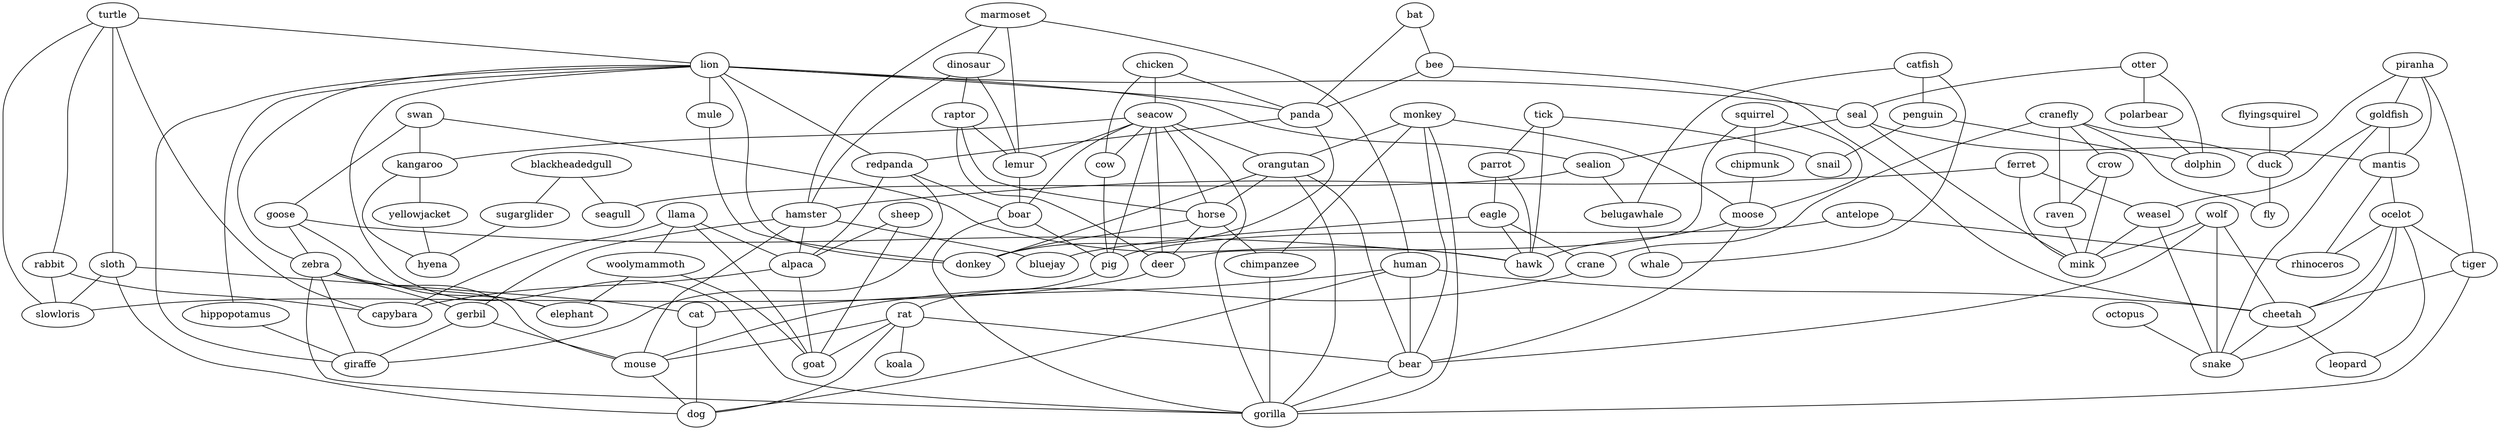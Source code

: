 strict graph  {
	antelope -- pig	 [weight=1];
	antelope -- rhinoceros	 [weight=1];
	llama -- alpaca	 [weight=1];
	llama -- woolymammoth	 [weight=1];
	llama -- capybara	 [weight=1];
	llama -- goat	 [weight=1];
	blackheadedgull -- sugarglider	 [weight=1];
	blackheadedgull -- seagull	 [weight=1];
	chicken -- seacow	 [weight=1];
	chicken -- panda	 [weight=1];
	chicken -- cow	 [weight=1];
	tick -- parrot	 [weight=1];
	tick -- snail	 [weight=1];
	tick -- hawk	 [weight=1];
	swan -- goose	 [weight=1];
	swan -- kangaroo	 [weight=1];
	swan -- hawk	 [weight=1];
	otter -- seal	 [weight=1];
	otter -- polarbear	 [weight=1];
	otter -- dolphin	 [weight=1];
	catfish -- belugawhale	 [weight=1];
	catfish -- penguin	 [weight=1];
	catfish -- whale	 [weight=1];
	bat -- bee	 [weight=1];
	bat -- panda	 [weight=1];
	parrot -- eagle	 [weight=1];
	parrot -- hawk	 [weight=1];
	cranefly -- crow	 [weight=1];
	cranefly -- duck	 [weight=1];
	cranefly -- crane	 [weight=1];
	cranefly -- fly	 [weight=1];
	cranefly -- raven	 [weight=1];
	marmoset -- dinosaur	 [weight=1];
	marmoset -- human	 [weight=1];
	marmoset -- lemur	 [weight=1];
	marmoset -- hamster	 [weight=1];
	dinosaur -- raptor	 [weight=1];
	dinosaur -- lemur	 [weight=1];
	dinosaur -- hamster	 [weight=1];
	turtle -- lion	 [weight=1];
	turtle -- sloth	 [weight=1];
	turtle -- rabbit	 [weight=1];
	turtle -- slowloris	 [weight=1];
	turtle -- capybara	 [weight=1];
	human -- cat	 [weight=1];
	human -- cheetah	 [weight=1];
	human -- bear	 [weight=1];
	human -- dog	 [weight=1];
	crow -- raven	 [weight=1];
	crow -- mink	 [weight=1];
	ferret -- hamster	 [weight=1];
	ferret -- weasel	 [weight=1];
	ferret -- mink	 [weight=1];
	goose -- zebra	 [weight=1];
	goose -- elephant	 [weight=1];
	goose -- hawk	 [weight=1];
	lion -- zebra	 [weight=1];
	lion -- seal	 [weight=1];
	lion -- panda	 [weight=1];
	lion -- hippopotamus	 [weight=1];
	lion -- sealion	 [weight=1];
	lion -- mule	 [weight=1];
	lion -- redpanda	 [weight=1];
	lion -- donkey	 [weight=1];
	lion -- gorilla	 [weight=1];
	lion -- giraffe	 [weight=1];
	zebra -- gerbil	 [weight=1];
	zebra -- mouse	 [weight=1];
	zebra -- elephant	 [weight=1];
	zebra -- gorilla	 [weight=1];
	zebra -- giraffe	 [weight=1];
	seal -- sealion	 [weight=1];
	seal -- mantis	 [weight=1];
	seal -- mink	 [weight=1];
	seacow -- kangaroo	 [weight=1];
	seacow -- lemur	 [weight=1];
	seacow -- orangutan	 [weight=1];
	seacow -- boar	 [weight=1];
	seacow -- horse	 [weight=1];
	seacow -- cow	 [weight=1];
	seacow -- deer	 [weight=1];
	seacow -- pig	 [weight=1];
	seacow -- gorilla	 [weight=1];
	bee -- panda	 [weight=1];
	bee -- cheetah	 [weight=1];
	panda -- redpanda	 [weight=1];
	panda -- donkey	 [weight=1];
	hippopotamus -- giraffe	 [weight=1];
	sealion -- belugawhale	 [weight=1];
	sealion -- seagull	 [weight=1];
	eagle -- crane	 [weight=1];
	eagle -- bluejay	 [weight=1];
	eagle -- hawk	 [weight=1];
	kangaroo -- yellowjacket	 [weight=1];
	kangaroo -- hyena	 [weight=1];
	piranha -- goldfish	 [weight=1];
	piranha -- mantis	 [weight=1];
	piranha -- duck	 [weight=1];
	piranha -- tiger	 [weight=1];
	mule -- donkey	 [weight=1];
	goldfish -- mantis	 [weight=1];
	goldfish -- weasel	 [weight=1];
	goldfish -- snake	 [weight=1];
	raptor -- lemur	 [weight=1];
	raptor -- horse	 [weight=1];
	raptor -- deer	 [weight=1];
	monkey -- orangutan	 [weight=1];
	monkey -- chimpanzee	 [weight=1];
	monkey -- moose	 [weight=1];
	monkey -- bear	 [weight=1];
	monkey -- gorilla	 [weight=1];
	sugarglider -- hyena	 [weight=1];
	lemur -- boar	 [weight=1];
	mantis -- ocelot	 [weight=1];
	mantis -- rhinoceros	 [weight=1];
	wolf -- mink	 [weight=1];
	wolf -- cheetah	 [weight=1];
	wolf -- bear	 [weight=1];
	wolf -- snake	 [weight=1];
	hamster -- alpaca	 [weight=1];
	hamster -- gerbil	 [weight=1];
	hamster -- bluejay	 [weight=1];
	hamster -- mouse	 [weight=1];
	orangutan -- horse	 [weight=1];
	orangutan -- donkey	 [weight=1];
	orangutan -- bear	 [weight=1];
	orangutan -- gorilla	 [weight=1];
	flyingsquirel -- duck	 [weight=1];
	octopus -- snake	 [weight=1];
	redpanda -- boar	 [weight=1];
	redpanda -- alpaca	 [weight=1];
	redpanda -- giraffe	 [weight=1];
	sloth -- cat	 [weight=1];
	sloth -- slowloris	 [weight=1];
	sloth -- dog	 [weight=1];
	belugawhale -- whale	 [weight=1];
	weasel -- mink	 [weight=1];
	weasel -- snake	 [weight=1];
	ocelot -- tiger	 [weight=1];
	ocelot -- rhinoceros	 [weight=1];
	ocelot -- cheetah	 [weight=1];
	ocelot -- leopard	 [weight=1];
	ocelot -- snake	 [weight=1];
	duck -- fly	 [weight=1];
	boar -- pig	 [weight=1];
	boar -- gorilla	 [weight=1];
	sheep -- alpaca	 [weight=1];
	sheep -- goat	 [weight=1];
	horse -- chimpanzee	 [weight=1];
	horse -- donkey	 [weight=1];
	horse -- deer	 [weight=1];
	alpaca -- capybara	 [weight=1];
	alpaca -- goat	 [weight=1];
	gerbil -- mouse	 [weight=1];
	gerbil -- giraffe	 [weight=1];
	woolymammoth -- elephant	 [weight=1];
	woolymammoth -- goat	 [weight=1];
	polarbear -- dolphin	 [weight=1];
	squirrel -- chipmunk	 [weight=1];
	squirrel -- deer	 [weight=1];
	squirrel -- moose	 [weight=1];
	chimpanzee -- gorilla	 [weight=1];
	tiger -- cheetah	 [weight=1];
	tiger -- gorilla	 [weight=1];
	rabbit -- slowloris	 [weight=1];
	rabbit -- capybara	 [weight=1];
	crane -- mouse	 [weight=1];
	penguin -- dolphin	 [weight=1];
	penguin -- snail	 [weight=1];
	cow -- pig	 [weight=1];
	yellowjacket -- hyena	 [weight=1];
	cat -- dog	 [weight=1];
	raven -- mink	 [weight=1];
	chipmunk -- moose	 [weight=1];
	deer -- slowloris	 [weight=1];
	pig -- rat	 [weight=1];
	rat -- mouse	 [weight=1];
	rat -- goat	 [weight=1];
	rat -- koala	 [weight=1];
	rat -- bear	 [weight=1];
	rat -- dog	 [weight=1];
	mouse -- dog	 [weight=1];
	cheetah -- leopard	 [weight=1];
	cheetah -- snake	 [weight=1];
	moose -- bear	 [weight=1];
	moose -- hawk	 [weight=1];
	bear -- gorilla	 [weight=1];
}
